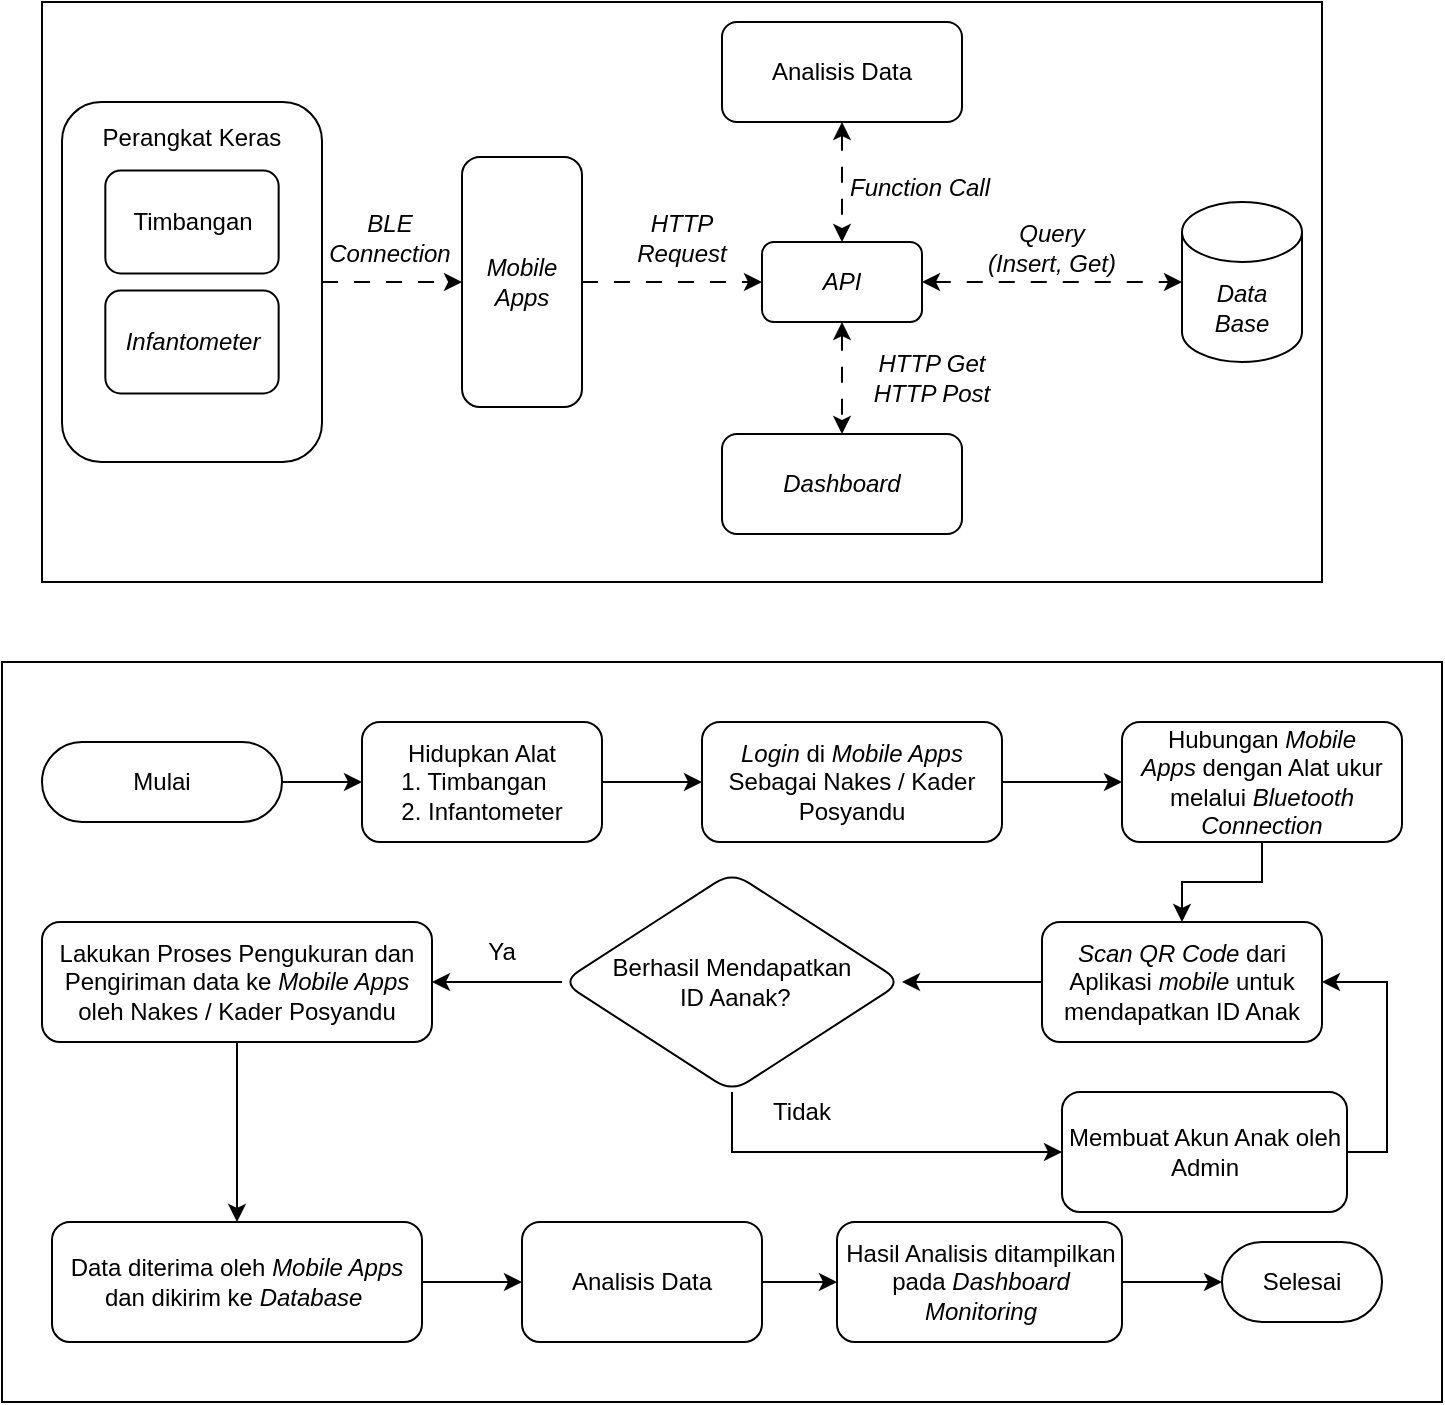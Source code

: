 <mxfile version="28.0.4">
  <diagram name="Halaman-1" id="E5cZMdCsvft8JGnmLrMt">
    <mxGraphModel dx="1426" dy="777" grid="1" gridSize="10" guides="1" tooltips="1" connect="1" arrows="1" fold="1" page="1" pageScale="1" pageWidth="827" pageHeight="1169" math="0" shadow="0">
      <root>
        <mxCell id="0" />
        <mxCell id="1" parent="0" />
        <mxCell id="Uf99ch3WYMbC0wWUNkMv-30" value="" style="rounded=0;whiteSpace=wrap;html=1;" vertex="1" parent="1">
          <mxGeometry x="70" y="130" width="640" height="290" as="geometry" />
        </mxCell>
        <mxCell id="Uf99ch3WYMbC0wWUNkMv-31" value="" style="edgeStyle=orthogonalEdgeStyle;rounded=0;orthogonalLoop=1;jettySize=auto;html=1;dashed=1;dashPattern=8 8;" edge="1" parent="1" source="Uf99ch3WYMbC0wWUNkMv-32" target="Uf99ch3WYMbC0wWUNkMv-33">
          <mxGeometry relative="1" as="geometry" />
        </mxCell>
        <mxCell id="Uf99ch3WYMbC0wWUNkMv-32" value="&lt;i&gt;Mobile Apps&lt;/i&gt;" style="rounded=1;whiteSpace=wrap;html=1;" vertex="1" parent="1">
          <mxGeometry x="280" y="207.5" width="60" height="125" as="geometry" />
        </mxCell>
        <mxCell id="Uf99ch3WYMbC0wWUNkMv-33" value="&lt;i&gt;API&lt;/i&gt;" style="rounded=1;whiteSpace=wrap;html=1;" vertex="1" parent="1">
          <mxGeometry x="430" y="250" width="80" height="40" as="geometry" />
        </mxCell>
        <mxCell id="Uf99ch3WYMbC0wWUNkMv-34" value="&lt;i&gt;Data&lt;/i&gt;&lt;div&gt;&lt;i&gt;Base&lt;/i&gt;&lt;/div&gt;" style="shape=cylinder3;whiteSpace=wrap;html=1;boundedLbl=1;backgroundOutline=1;size=15;" vertex="1" parent="1">
          <mxGeometry x="640" y="230" width="60" height="80" as="geometry" />
        </mxCell>
        <mxCell id="Uf99ch3WYMbC0wWUNkMv-35" value="Analisis Data" style="rounded=1;whiteSpace=wrap;html=1;" vertex="1" parent="1">
          <mxGeometry x="410" y="140" width="120" height="50" as="geometry" />
        </mxCell>
        <mxCell id="Uf99ch3WYMbC0wWUNkMv-36" value="&lt;i&gt;Dashboard&lt;/i&gt;" style="rounded=1;whiteSpace=wrap;html=1;" vertex="1" parent="1">
          <mxGeometry x="410" y="346" width="120" height="50" as="geometry" />
        </mxCell>
        <mxCell id="Uf99ch3WYMbC0wWUNkMv-37" value="" style="group" vertex="1" connectable="0" parent="1">
          <mxGeometry x="80" y="180" width="130" height="180" as="geometry" />
        </mxCell>
        <mxCell id="Uf99ch3WYMbC0wWUNkMv-38" value="&lt;div&gt;&lt;br&gt;&lt;/div&gt;&lt;div&gt;&lt;br&gt;&lt;/div&gt;Perangkat Keras&lt;div&gt;&lt;br&gt;&lt;/div&gt;&lt;div&gt;&lt;br&gt;&lt;/div&gt;&lt;div&gt;&lt;br&gt;&lt;/div&gt;&lt;div&gt;&lt;br&gt;&lt;/div&gt;&lt;div&gt;&lt;br&gt;&lt;/div&gt;&lt;div&gt;&lt;br&gt;&lt;/div&gt;&lt;div&gt;&lt;br&gt;&lt;/div&gt;&lt;div&gt;&lt;br&gt;&lt;/div&gt;&lt;div&gt;&lt;br&gt;&lt;/div&gt;&lt;div&gt;&lt;br&gt;&lt;/div&gt;&lt;div&gt;&lt;br&gt;&lt;/div&gt;&lt;div&gt;&lt;br&gt;&lt;/div&gt;" style="rounded=1;whiteSpace=wrap;html=1;" vertex="1" parent="Uf99ch3WYMbC0wWUNkMv-37">
          <mxGeometry width="130" height="180" as="geometry" />
        </mxCell>
        <mxCell id="Uf99ch3WYMbC0wWUNkMv-39" value="Timbangan" style="rounded=1;whiteSpace=wrap;html=1;" vertex="1" parent="Uf99ch3WYMbC0wWUNkMv-37">
          <mxGeometry x="21.667" y="34.286" width="86.667" height="51.429" as="geometry" />
        </mxCell>
        <mxCell id="Uf99ch3WYMbC0wWUNkMv-40" value="&lt;i&gt;Infantometer&lt;/i&gt;" style="rounded=1;whiteSpace=wrap;html=1;" vertex="1" parent="Uf99ch3WYMbC0wWUNkMv-37">
          <mxGeometry x="21.667" y="94.286" width="86.667" height="51.429" as="geometry" />
        </mxCell>
        <mxCell id="Uf99ch3WYMbC0wWUNkMv-41" style="edgeStyle=orthogonalEdgeStyle;rounded=0;orthogonalLoop=1;jettySize=auto;html=1;exitX=1;exitY=0.5;exitDx=0;exitDy=0;entryX=0;entryY=0.5;entryDx=0;entryDy=0;dashed=1;dashPattern=8 8;" edge="1" parent="1" source="Uf99ch3WYMbC0wWUNkMv-38" target="Uf99ch3WYMbC0wWUNkMv-32">
          <mxGeometry relative="1" as="geometry" />
        </mxCell>
        <mxCell id="Uf99ch3WYMbC0wWUNkMv-42" value="BLE Connection" style="text;html=1;align=center;verticalAlign=middle;whiteSpace=wrap;rounded=0;fontStyle=2" vertex="1" parent="1">
          <mxGeometry x="214" y="233" width="60" height="30" as="geometry" />
        </mxCell>
        <mxCell id="Uf99ch3WYMbC0wWUNkMv-43" value="HTTP Get&lt;div&gt;HTTP Post&lt;/div&gt;" style="text;html=1;align=center;verticalAlign=middle;whiteSpace=wrap;rounded=0;fontStyle=2" vertex="1" parent="1">
          <mxGeometry x="480" y="302.5" width="70" height="30" as="geometry" />
        </mxCell>
        <mxCell id="Uf99ch3WYMbC0wWUNkMv-44" value="" style="endArrow=classic;startArrow=classic;html=1;rounded=0;exitX=0.5;exitY=1;exitDx=0;exitDy=0;entryX=0.5;entryY=0;entryDx=0;entryDy=0;dashed=1;dashPattern=8 8;" edge="1" parent="1" source="Uf99ch3WYMbC0wWUNkMv-33" target="Uf99ch3WYMbC0wWUNkMv-36">
          <mxGeometry width="50" height="50" relative="1" as="geometry">
            <mxPoint x="520" y="350" as="sourcePoint" />
            <mxPoint x="430" y="340" as="targetPoint" />
          </mxGeometry>
        </mxCell>
        <mxCell id="Uf99ch3WYMbC0wWUNkMv-45" value="" style="endArrow=classic;startArrow=classic;html=1;rounded=0;exitX=1;exitY=0.5;exitDx=0;exitDy=0;dashed=1;dashPattern=8 8;" edge="1" parent="1" source="Uf99ch3WYMbC0wWUNkMv-33" target="Uf99ch3WYMbC0wWUNkMv-34">
          <mxGeometry width="50" height="50" relative="1" as="geometry">
            <mxPoint x="520" y="280" as="sourcePoint" />
            <mxPoint x="580" y="260" as="targetPoint" />
          </mxGeometry>
        </mxCell>
        <mxCell id="Uf99ch3WYMbC0wWUNkMv-46" value="" style="endArrow=classic;startArrow=classic;html=1;rounded=0;dashed=1;dashPattern=8 8;entryX=0.5;entryY=0;entryDx=0;entryDy=0;" edge="1" parent="1" source="Uf99ch3WYMbC0wWUNkMv-35" target="Uf99ch3WYMbC0wWUNkMv-33">
          <mxGeometry width="50" height="50" relative="1" as="geometry">
            <mxPoint x="469.5" y="180" as="sourcePoint" />
            <mxPoint x="470" y="220" as="targetPoint" />
          </mxGeometry>
        </mxCell>
        <mxCell id="Uf99ch3WYMbC0wWUNkMv-47" value="HTTP Request" style="text;html=1;align=center;verticalAlign=middle;whiteSpace=wrap;rounded=0;fontStyle=2" vertex="1" parent="1">
          <mxGeometry x="360" y="233" width="60" height="30" as="geometry" />
        </mxCell>
        <mxCell id="Uf99ch3WYMbC0wWUNkMv-48" value="Function Call" style="text;html=1;align=center;verticalAlign=middle;whiteSpace=wrap;rounded=0;fontStyle=2" vertex="1" parent="1">
          <mxGeometry x="464" y="207.5" width="90" height="30" as="geometry" />
        </mxCell>
        <mxCell id="Uf99ch3WYMbC0wWUNkMv-49" value="Query (Insert, Get)" style="text;html=1;align=center;verticalAlign=middle;whiteSpace=wrap;rounded=0;fontStyle=2" vertex="1" parent="1">
          <mxGeometry x="540" y="237.5" width="70" height="30" as="geometry" />
        </mxCell>
        <mxCell id="Uf99ch3WYMbC0wWUNkMv-134" value="" style="rounded=1;whiteSpace=wrap;html=1;arcSize=0;" vertex="1" parent="1">
          <mxGeometry x="50" y="460" width="720" height="370" as="geometry" />
        </mxCell>
        <mxCell id="Uf99ch3WYMbC0wWUNkMv-135" style="edgeStyle=orthogonalEdgeStyle;rounded=0;orthogonalLoop=1;jettySize=auto;html=1;exitX=1;exitY=0.5;exitDx=0;exitDy=0;entryX=0;entryY=0.5;entryDx=0;entryDy=0;" edge="1" parent="1" source="Uf99ch3WYMbC0wWUNkMv-136" target="Uf99ch3WYMbC0wWUNkMv-138">
          <mxGeometry relative="1" as="geometry" />
        </mxCell>
        <mxCell id="Uf99ch3WYMbC0wWUNkMv-136" value="Mulai" style="rounded=1;whiteSpace=wrap;html=1;arcSize=50;" vertex="1" parent="1">
          <mxGeometry x="70" y="500" width="120" height="40" as="geometry" />
        </mxCell>
        <mxCell id="Uf99ch3WYMbC0wWUNkMv-137" value="" style="edgeStyle=orthogonalEdgeStyle;rounded=0;orthogonalLoop=1;jettySize=auto;html=1;" edge="1" parent="1" source="Uf99ch3WYMbC0wWUNkMv-138" target="Uf99ch3WYMbC0wWUNkMv-140">
          <mxGeometry relative="1" as="geometry" />
        </mxCell>
        <mxCell id="Uf99ch3WYMbC0wWUNkMv-138" value="Hidupkan Alat&lt;br&gt;&lt;div style=&quot;text-align: left;&quot;&gt;&lt;span style=&quot;background-color: transparent; color: light-dark(rgb(0, 0, 0), rgb(255, 255, 255));&quot;&gt;1. Timbangan&lt;/span&gt;&lt;/div&gt;&lt;div style=&quot;text-align: left;&quot;&gt;2. Infantometer&lt;/div&gt;" style="rounded=1;whiteSpace=wrap;html=1;" vertex="1" parent="1">
          <mxGeometry x="230" y="490" width="120" height="60" as="geometry" />
        </mxCell>
        <mxCell id="Uf99ch3WYMbC0wWUNkMv-139" value="" style="edgeStyle=orthogonalEdgeStyle;rounded=0;orthogonalLoop=1;jettySize=auto;html=1;" edge="1" parent="1" source="Uf99ch3WYMbC0wWUNkMv-140" target="Uf99ch3WYMbC0wWUNkMv-142">
          <mxGeometry relative="1" as="geometry" />
        </mxCell>
        <mxCell id="Uf99ch3WYMbC0wWUNkMv-140" value="&lt;i&gt;Login &lt;/i&gt;di &lt;i&gt;Mobile Apps &lt;/i&gt;Sebagai Nakes / Kader Posyandu" style="whiteSpace=wrap;html=1;rounded=1;" vertex="1" parent="1">
          <mxGeometry x="400" y="490" width="150" height="60" as="geometry" />
        </mxCell>
        <mxCell id="Uf99ch3WYMbC0wWUNkMv-141" value="" style="edgeStyle=orthogonalEdgeStyle;rounded=0;orthogonalLoop=1;jettySize=auto;html=1;" edge="1" parent="1" source="Uf99ch3WYMbC0wWUNkMv-142" target="Uf99ch3WYMbC0wWUNkMv-144">
          <mxGeometry relative="1" as="geometry" />
        </mxCell>
        <mxCell id="Uf99ch3WYMbC0wWUNkMv-142" value="Hubungan &lt;i&gt;Mobile Apps&lt;/i&gt;&amp;nbsp;dengan Alat ukur melalui&lt;i&gt; Bluetooth Connection&lt;/i&gt;" style="whiteSpace=wrap;html=1;rounded=1;" vertex="1" parent="1">
          <mxGeometry x="610" y="490" width="140" height="60" as="geometry" />
        </mxCell>
        <mxCell id="Uf99ch3WYMbC0wWUNkMv-143" value="" style="edgeStyle=orthogonalEdgeStyle;rounded=0;orthogonalLoop=1;jettySize=auto;html=1;" edge="1" parent="1" source="Uf99ch3WYMbC0wWUNkMv-144" target="Uf99ch3WYMbC0wWUNkMv-147">
          <mxGeometry relative="1" as="geometry" />
        </mxCell>
        <mxCell id="Uf99ch3WYMbC0wWUNkMv-144" value="&lt;i&gt;Scan QR Code &lt;/i&gt;dari Aplikasi &lt;i&gt;mobile &lt;/i&gt;untuk mendapatkan ID Anak" style="whiteSpace=wrap;html=1;rounded=1;" vertex="1" parent="1">
          <mxGeometry x="570" y="590" width="140" height="60" as="geometry" />
        </mxCell>
        <mxCell id="Uf99ch3WYMbC0wWUNkMv-145" value="" style="edgeStyle=orthogonalEdgeStyle;rounded=0;orthogonalLoop=1;jettySize=auto;html=1;" edge="1" parent="1" source="Uf99ch3WYMbC0wWUNkMv-147" target="Uf99ch3WYMbC0wWUNkMv-149">
          <mxGeometry relative="1" as="geometry" />
        </mxCell>
        <mxCell id="Uf99ch3WYMbC0wWUNkMv-146" style="edgeStyle=orthogonalEdgeStyle;rounded=0;orthogonalLoop=1;jettySize=auto;html=1;exitX=0.5;exitY=1;exitDx=0;exitDy=0;entryX=0;entryY=0.5;entryDx=0;entryDy=0;" edge="1" parent="1" source="Uf99ch3WYMbC0wWUNkMv-147" target="Uf99ch3WYMbC0wWUNkMv-157">
          <mxGeometry relative="1" as="geometry" />
        </mxCell>
        <mxCell id="Uf99ch3WYMbC0wWUNkMv-147" value="Berhasil Mendapatkan&lt;div&gt;&amp;nbsp;ID Aanak?&lt;/div&gt;" style="rhombus;whiteSpace=wrap;html=1;rounded=1;" vertex="1" parent="1">
          <mxGeometry x="330" y="565" width="170" height="110" as="geometry" />
        </mxCell>
        <mxCell id="Uf99ch3WYMbC0wWUNkMv-148" value="" style="edgeStyle=orthogonalEdgeStyle;rounded=0;orthogonalLoop=1;jettySize=auto;html=1;" edge="1" parent="1" source="Uf99ch3WYMbC0wWUNkMv-149" target="Uf99ch3WYMbC0wWUNkMv-151">
          <mxGeometry relative="1" as="geometry" />
        </mxCell>
        <mxCell id="Uf99ch3WYMbC0wWUNkMv-149" value="Lakukan Proses Pengukuran dan Pengiriman data ke&lt;i&gt; Mobile Apps &lt;/i&gt;oleh Nakes / Kader Posyandu" style="whiteSpace=wrap;html=1;rounded=1;" vertex="1" parent="1">
          <mxGeometry x="70" y="590" width="195" height="60" as="geometry" />
        </mxCell>
        <mxCell id="Uf99ch3WYMbC0wWUNkMv-150" value="" style="edgeStyle=orthogonalEdgeStyle;rounded=0;orthogonalLoop=1;jettySize=auto;html=1;" edge="1" parent="1" source="Uf99ch3WYMbC0wWUNkMv-151" target="Uf99ch3WYMbC0wWUNkMv-153">
          <mxGeometry relative="1" as="geometry" />
        </mxCell>
        <mxCell id="Uf99ch3WYMbC0wWUNkMv-151" value="Data diterima oleh &lt;i&gt;Mobile Apps &lt;/i&gt;dan dikirim ke &lt;i&gt;Database&amp;nbsp;&lt;/i&gt;" style="whiteSpace=wrap;html=1;rounded=1;" vertex="1" parent="1">
          <mxGeometry x="75" y="740" width="185" height="60" as="geometry" />
        </mxCell>
        <mxCell id="Uf99ch3WYMbC0wWUNkMv-152" value="" style="edgeStyle=orthogonalEdgeStyle;rounded=0;orthogonalLoop=1;jettySize=auto;html=1;" edge="1" parent="1" source="Uf99ch3WYMbC0wWUNkMv-153" target="Uf99ch3WYMbC0wWUNkMv-155">
          <mxGeometry relative="1" as="geometry" />
        </mxCell>
        <mxCell id="Uf99ch3WYMbC0wWUNkMv-153" value="Analisis Data" style="whiteSpace=wrap;html=1;rounded=1;" vertex="1" parent="1">
          <mxGeometry x="310" y="740" width="120" height="60" as="geometry" />
        </mxCell>
        <mxCell id="Uf99ch3WYMbC0wWUNkMv-154" style="edgeStyle=orthogonalEdgeStyle;rounded=0;orthogonalLoop=1;jettySize=auto;html=1;exitX=1;exitY=0.5;exitDx=0;exitDy=0;entryX=0;entryY=0.5;entryDx=0;entryDy=0;" edge="1" parent="1" source="Uf99ch3WYMbC0wWUNkMv-155" target="Uf99ch3WYMbC0wWUNkMv-160">
          <mxGeometry relative="1" as="geometry" />
        </mxCell>
        <mxCell id="Uf99ch3WYMbC0wWUNkMv-155" value="Hasil Analisis ditampilkan pada &lt;i&gt;Dashboard Monitoring&lt;/i&gt;" style="whiteSpace=wrap;html=1;rounded=1;" vertex="1" parent="1">
          <mxGeometry x="467.5" y="740" width="142.5" height="60" as="geometry" />
        </mxCell>
        <mxCell id="Uf99ch3WYMbC0wWUNkMv-156" style="edgeStyle=orthogonalEdgeStyle;rounded=0;orthogonalLoop=1;jettySize=auto;html=1;exitX=1;exitY=0.5;exitDx=0;exitDy=0;entryX=1;entryY=0.5;entryDx=0;entryDy=0;" edge="1" parent="1" source="Uf99ch3WYMbC0wWUNkMv-157" target="Uf99ch3WYMbC0wWUNkMv-144">
          <mxGeometry relative="1" as="geometry" />
        </mxCell>
        <mxCell id="Uf99ch3WYMbC0wWUNkMv-157" value="Membuat Akun Anak oleh Admin" style="whiteSpace=wrap;html=1;rounded=1;" vertex="1" parent="1">
          <mxGeometry x="580" y="675" width="142.5" height="60" as="geometry" />
        </mxCell>
        <mxCell id="Uf99ch3WYMbC0wWUNkMv-158" value="Ya" style="text;html=1;align=center;verticalAlign=middle;whiteSpace=wrap;rounded=0;" vertex="1" parent="1">
          <mxGeometry x="270" y="590" width="60" height="30" as="geometry" />
        </mxCell>
        <mxCell id="Uf99ch3WYMbC0wWUNkMv-159" value="Tidak" style="text;html=1;align=center;verticalAlign=middle;whiteSpace=wrap;rounded=0;" vertex="1" parent="1">
          <mxGeometry x="420" y="670" width="60" height="30" as="geometry" />
        </mxCell>
        <mxCell id="Uf99ch3WYMbC0wWUNkMv-160" value="Selesai" style="rounded=1;whiteSpace=wrap;html=1;arcSize=50;" vertex="1" parent="1">
          <mxGeometry x="660" y="750" width="80" height="40" as="geometry" />
        </mxCell>
      </root>
    </mxGraphModel>
  </diagram>
</mxfile>
